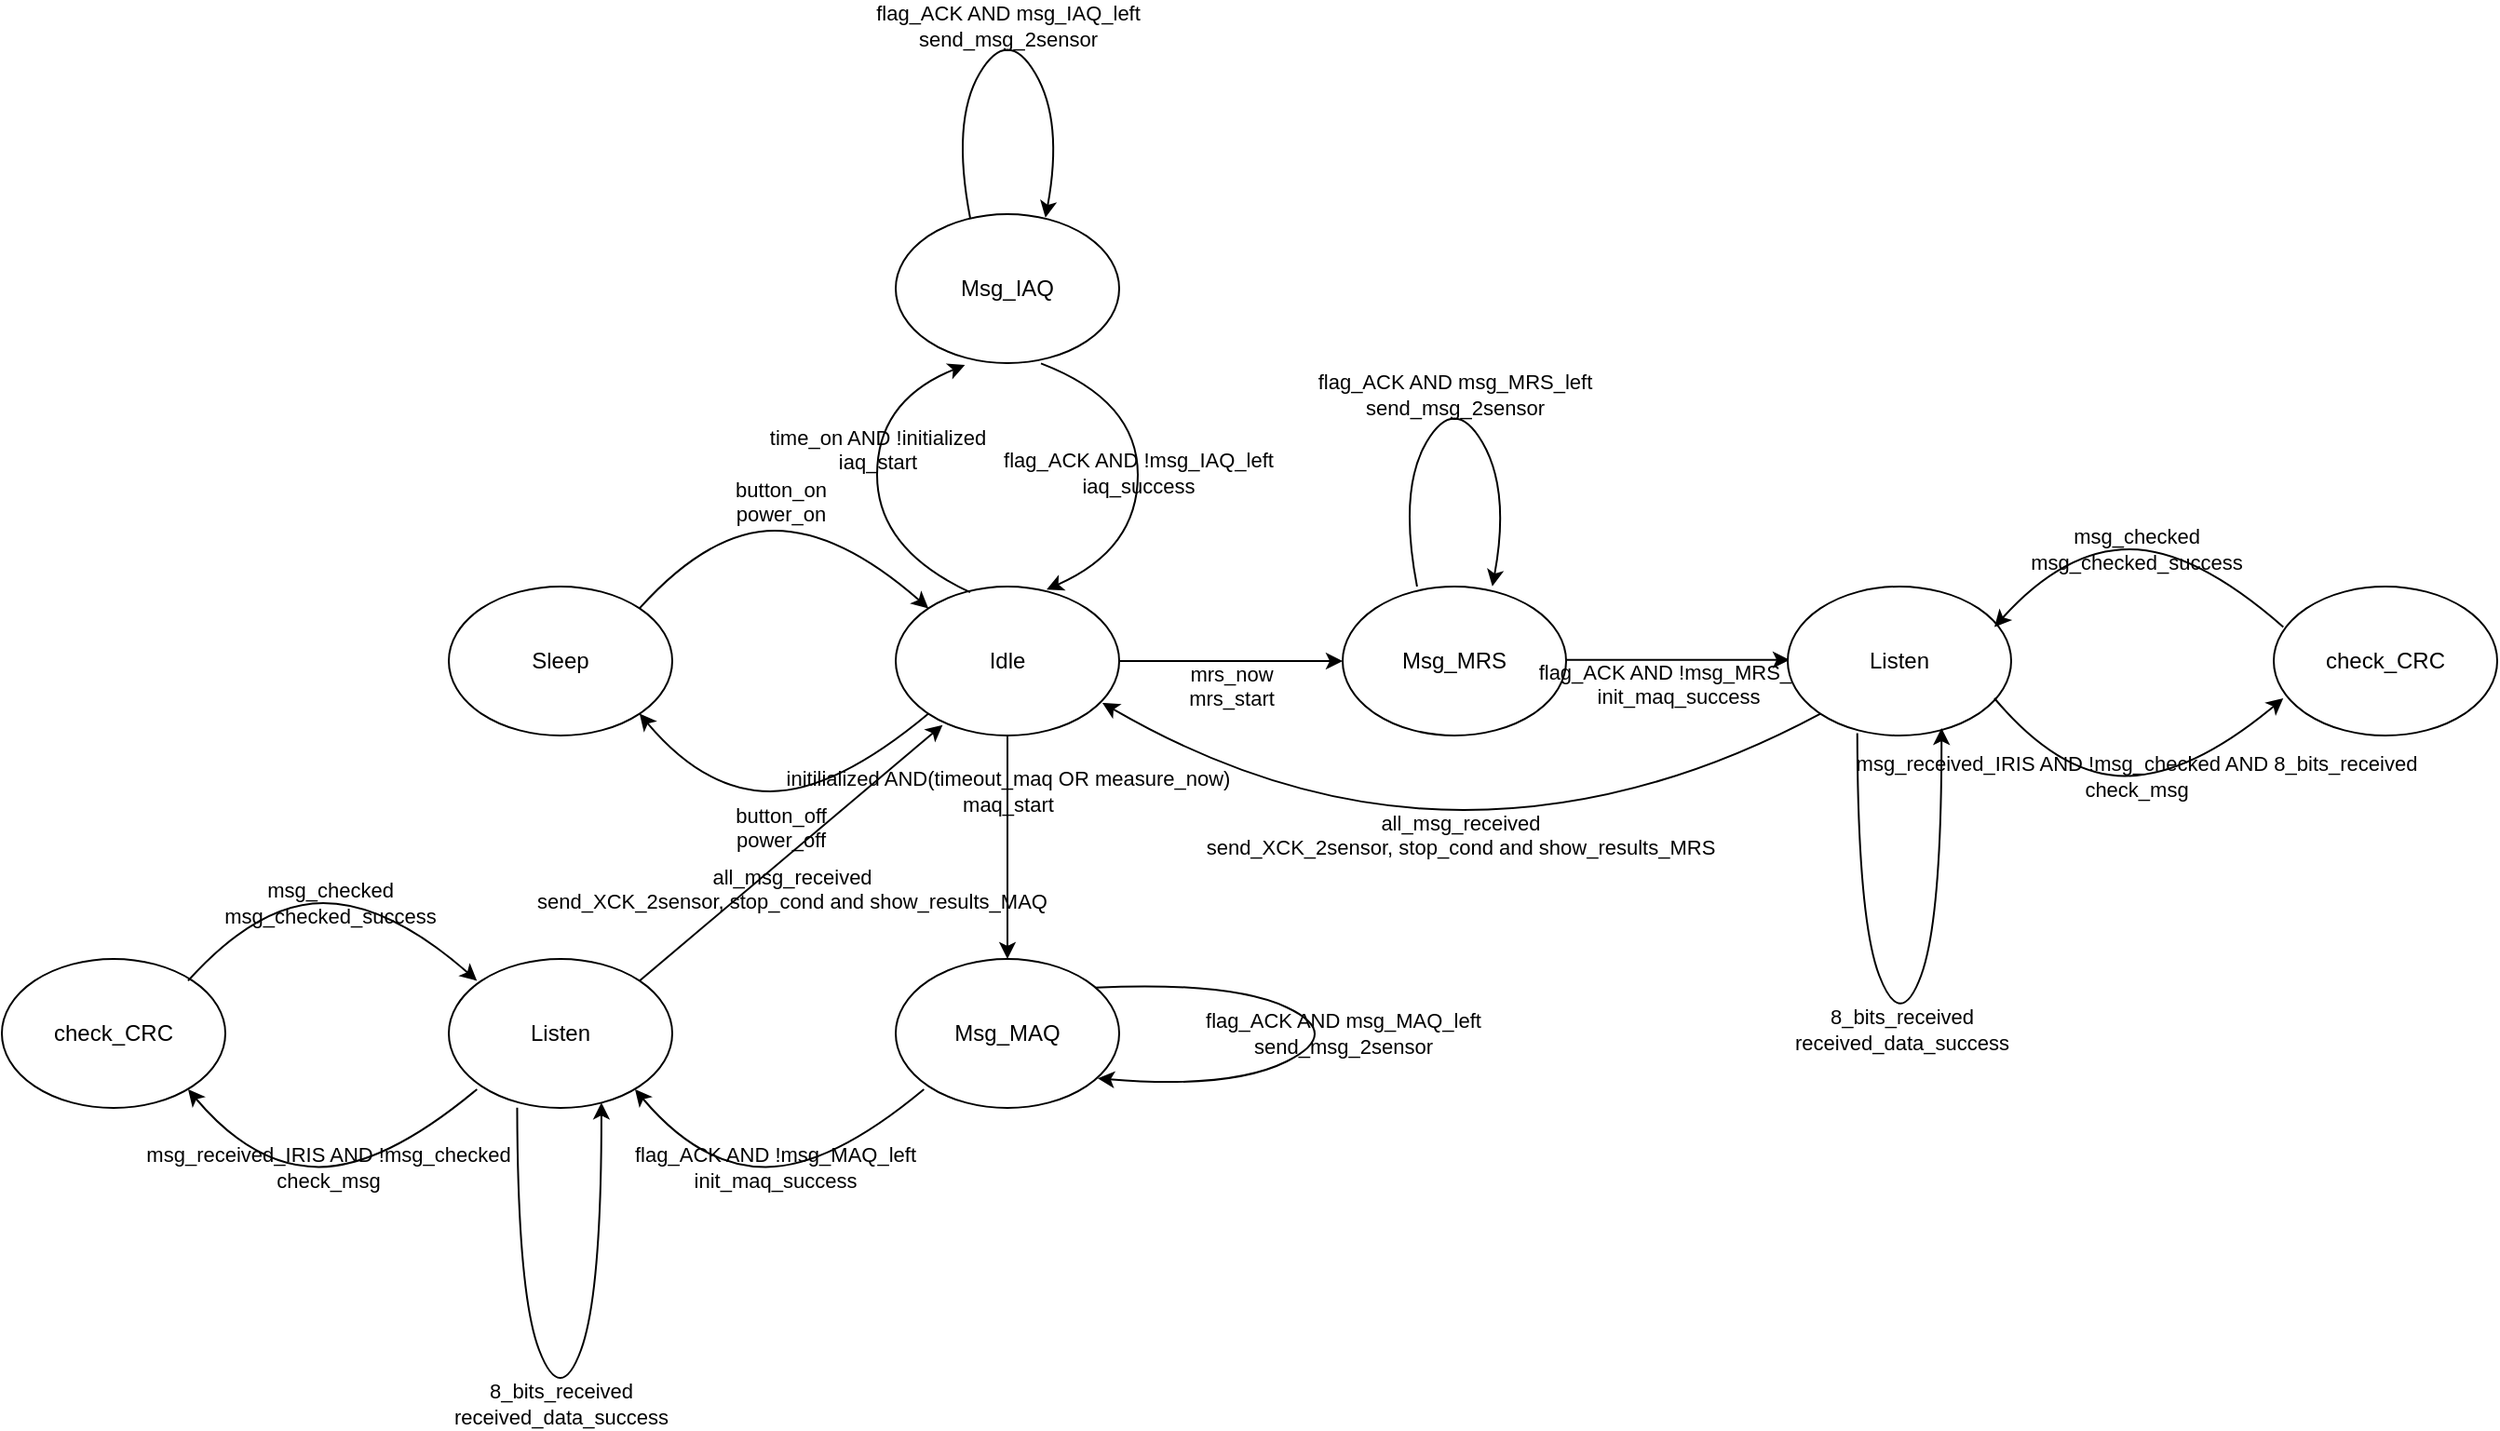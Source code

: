 <mxfile version="13.0.9" type="google"><diagram id="xmG_391eicdIHBzz3NUD" name="Page-1"><mxGraphModel dx="1609" dy="738" grid="1" gridSize="10" guides="1" tooltips="1" connect="1" arrows="1" fold="1" page="1" pageScale="1" pageWidth="827" pageHeight="1169" math="0" shadow="0"><root><mxCell id="0"/><mxCell id="1" parent="0"/><mxCell id="2yx_JrIx052W6-UXu50i-2" value="Sleep" style="ellipse;whiteSpace=wrap;html=1;" parent="1" vertex="1"><mxGeometry x="80" y="320" width="120" height="80" as="geometry"/></mxCell><mxCell id="2yx_JrIx052W6-UXu50i-3" value="Idle" style="ellipse;whiteSpace=wrap;html=1;" parent="1" vertex="1"><mxGeometry x="320" y="320" width="120" height="80" as="geometry"/></mxCell><mxCell id="2yx_JrIx052W6-UXu50i-6" value="button_on&lt;br&gt;power_on" style="curved=1;endArrow=classic;html=1;exitX=1;exitY=0;exitDx=0;exitDy=0;entryX=0;entryY=0;entryDx=0;entryDy=0;verticalAlign=bottom;labelBackgroundColor=none;" parent="1" source="2yx_JrIx052W6-UXu50i-2" target="2yx_JrIx052W6-UXu50i-3" edge="1"><mxGeometry width="50" height="50" relative="1" as="geometry"><mxPoint x="210" y="290" as="sourcePoint"/><mxPoint x="260" y="240" as="targetPoint"/><Array as="points"><mxPoint x="220" y="290"/><mxPoint x="290" y="290"/></Array></mxGeometry></mxCell><mxCell id="2yx_JrIx052W6-UXu50i-7" value="button_off&lt;br&gt;power_off" style="curved=1;endArrow=classic;html=1;exitX=0;exitY=1;exitDx=0;exitDy=0;entryX=1;entryY=1;entryDx=0;entryDy=0;verticalAlign=top;labelBackgroundColor=none;" parent="1" source="2yx_JrIx052W6-UXu50i-3" target="2yx_JrIx052W6-UXu50i-2" edge="1"><mxGeometry width="50" height="50" relative="1" as="geometry"><mxPoint x="335.144" y="471.716" as="sourcePoint"/><mxPoint x="179.996" y="471.716" as="targetPoint"/><Array as="points"><mxPoint x="287.57" y="430"/><mxPoint x="217.57" y="430"/></Array></mxGeometry></mxCell><mxCell id="2yx_JrIx052W6-UXu50i-8" value="Msg_IAQ" style="ellipse;whiteSpace=wrap;html=1;" parent="1" vertex="1"><mxGeometry x="320" y="120" width="120" height="80" as="geometry"/></mxCell><mxCell id="2yx_JrIx052W6-UXu50i-10" value="time_on AND !initialized&lt;br&gt;iaq_start" style="curved=1;endArrow=classic;html=1;exitX=0.333;exitY=0.038;exitDx=0;exitDy=0;exitPerimeter=0;entryX=0.31;entryY=1.013;entryDx=0;entryDy=0;entryPerimeter=0;verticalAlign=bottom;labelBackgroundColor=none;" parent="1" source="2yx_JrIx052W6-UXu50i-3" target="2yx_JrIx052W6-UXu50i-8" edge="1"><mxGeometry width="50" height="50" relative="1" as="geometry"><mxPoint x="310" y="210" as="sourcePoint"/><mxPoint x="360" y="160" as="targetPoint"/><Array as="points"><mxPoint x="310" y="300"/><mxPoint x="310" y="220"/></Array></mxGeometry></mxCell><mxCell id="2yx_JrIx052W6-UXu50i-11" value="flag_ACK AND !msg_IAQ_left&lt;br&gt;iaq_success" style="curved=1;endArrow=classic;html=1;exitX=0.65;exitY=1.002;exitDx=0;exitDy=0;exitPerimeter=0;entryX=0.675;entryY=0.02;entryDx=0;entryDy=0;entryPerimeter=0;labelBackgroundColor=none;" parent="1" source="2yx_JrIx052W6-UXu50i-8" target="2yx_JrIx052W6-UXu50i-3" edge="1"><mxGeometry width="50" height="50" relative="1" as="geometry"><mxPoint x="401.02" y="200.0" as="sourcePoint"/><mxPoint x="404.98" y="324.0" as="targetPoint"/><Array as="points"><mxPoint x="450" y="220"/><mxPoint x="450" y="300"/></Array></mxGeometry></mxCell><mxCell id="2yx_JrIx052W6-UXu50i-12" value="flag_ACK AND msg_IAQ_left&lt;br&gt;send_msg_2sensor" style="curved=1;endArrow=classic;html=1;exitX=0.333;exitY=0.038;exitDx=0;exitDy=0;exitPerimeter=0;entryX=0.67;entryY=0.024;entryDx=0;entryDy=0;entryPerimeter=0;labelBackgroundColor=none;" parent="1" target="2yx_JrIx052W6-UXu50i-8" edge="1"><mxGeometry width="50" height="50" relative="1" as="geometry"><mxPoint x="359.96" y="122.0" as="sourcePoint"/><mxPoint x="357.2" y="-2.842e-14" as="targetPoint"/><Array as="points"><mxPoint x="350" y="70"/><mxPoint x="380" y="19"/><mxPoint x="410" y="70"/></Array></mxGeometry></mxCell><mxCell id="2yx_JrIx052W6-UXu50i-14" value="Msg_MAQ" style="ellipse;whiteSpace=wrap;html=1;" parent="1" vertex="1"><mxGeometry x="320" y="520" width="120" height="80" as="geometry"/></mxCell><mxCell id="2yx_JrIx052W6-UXu50i-18" value="flag_ACK AND msg_MAQ_left&lt;br&gt;send_msg_2sensor" style="curved=1;endArrow=classic;html=1;exitX=0.894;exitY=0.192;exitDx=0;exitDy=0;labelBackgroundColor=none;entryX=0.904;entryY=0.801;entryDx=0;entryDy=0;entryPerimeter=0;exitPerimeter=0;" parent="1" source="2yx_JrIx052W6-UXu50i-14" target="2yx_JrIx052W6-UXu50i-14" edge="1"><mxGeometry width="50" height="50" relative="1" as="geometry"><mxPoint x="419.996" y="531.716" as="sourcePoint"/><mxPoint x="458" y="590" as="targetPoint"/><Array as="points"><mxPoint x="500" y="532"/><mxPoint x="560" y="560"/><mxPoint x="500" y="590"/></Array></mxGeometry></mxCell><mxCell id="2yx_JrIx052W6-UXu50i-29" value="Listen" style="ellipse;whiteSpace=wrap;html=1;" parent="1" vertex="1"><mxGeometry x="80" y="520" width="120" height="80" as="geometry"/></mxCell><mxCell id="2yx_JrIx052W6-UXu50i-30" value="check_CRC" style="ellipse;whiteSpace=wrap;html=1;" parent="1" vertex="1"><mxGeometry x="-160" y="520" width="120" height="80" as="geometry"/></mxCell><mxCell id="2yx_JrIx052W6-UXu50i-33" value="msg_received_IRIS AND !msg_checked&lt;br&gt;check_msg" style="curved=1;endArrow=classic;html=1;exitX=0;exitY=1;exitDx=0;exitDy=0;entryX=1;entryY=1;entryDx=0;entryDy=0;labelBackgroundColor=none;" parent="1" edge="1"><mxGeometry width="50" height="50" relative="1" as="geometry"><mxPoint x="95.144" y="590.004" as="sourcePoint"/><mxPoint x="-60.004" y="590.004" as="targetPoint"/><Array as="points"><mxPoint x="45.14" y="631.72"/><mxPoint x="-24.86" y="631.72"/></Array></mxGeometry></mxCell><mxCell id="2yx_JrIx052W6-UXu50i-34" value="msg_checked&lt;br&gt;msg_checked_success" style="curved=1;endArrow=classic;html=1;exitX=1;exitY=0;exitDx=0;exitDy=0;entryX=0;entryY=0;entryDx=0;entryDy=0;labelBackgroundColor=none;" parent="1" edge="1"><mxGeometry width="50" height="50" relative="1" as="geometry"><mxPoint x="-60.004" y="531.716" as="sourcePoint"/><mxPoint x="95.144" y="531.716" as="targetPoint"/><Array as="points"><mxPoint x="-22.43" y="490"/><mxPoint x="47.57" y="490"/></Array></mxGeometry></mxCell><mxCell id="2yx_JrIx052W6-UXu50i-36" value="all_msg_received&lt;br&gt;send_XCK_2sensor, stop_cond and show_results_MAQ" style="endArrow=classic;html=1;entryX=0.21;entryY=0.929;entryDx=0;entryDy=0;entryPerimeter=0;exitX=1;exitY=0;exitDx=0;exitDy=0;verticalAlign=top;labelBackgroundColor=none;" parent="1" source="2yx_JrIx052W6-UXu50i-29" target="2yx_JrIx052W6-UXu50i-3" edge="1"><mxGeometry width="50" height="50" relative="1" as="geometry"><mxPoint x="100" y="570" as="sourcePoint"/><mxPoint x="150" y="520" as="targetPoint"/></mxGeometry></mxCell><mxCell id="2yx_JrIx052W6-UXu50i-37" value="Msg_MRS" style="ellipse;whiteSpace=wrap;html=1;" parent="1" vertex="1"><mxGeometry x="560" y="320" width="120" height="80" as="geometry"/></mxCell><mxCell id="2yx_JrIx052W6-UXu50i-40" value="initilialized AND(timeout_maq OR measure_now)&lt;br&gt;maq_start" style="endArrow=classic;html=1;exitX=0.5;exitY=1;exitDx=0;exitDy=0;entryX=0.5;entryY=0;entryDx=0;entryDy=0;labelBackgroundColor=none;" parent="1" source="2yx_JrIx052W6-UXu50i-3" target="2yx_JrIx052W6-UXu50i-14" edge="1"><mxGeometry x="-0.5" width="50" height="50" relative="1" as="geometry"><mxPoint x="440" y="520" as="sourcePoint"/><mxPoint x="490" y="470" as="targetPoint"/><mxPoint as="offset"/></mxGeometry></mxCell><mxCell id="2yx_JrIx052W6-UXu50i-41" value="&lt;br&gt;&lt;br&gt;&lt;span style=&quot;font-family: &amp;quot;helvetica&amp;quot; ; font-size: 11px ; font-style: normal ; font-weight: 400 ; letter-spacing: normal ; text-align: center ; text-indent: 0px ; text-transform: none ; word-spacing: 0px ; float: none ; display: inline&quot;&gt;mrs_now&lt;/span&gt;&lt;br style=&quot;font-family: &amp;quot;helvetica&amp;quot; ; font-size: 11px ; font-style: normal ; font-weight: 400 ; letter-spacing: normal ; text-align: center ; text-indent: 0px ; text-transform: none ; word-spacing: 0px&quot;&gt;&lt;span style=&quot;font-family: &amp;quot;helvetica&amp;quot; ; font-size: 11px ; font-style: normal ; font-weight: 400 ; letter-spacing: normal ; text-align: center ; text-indent: 0px ; text-transform: none ; word-spacing: 0px ; float: none ; display: inline&quot;&gt;mrs_start&lt;/span&gt;&lt;br&gt;" style="endArrow=classic;html=1;exitX=1;exitY=0.5;exitDx=0;exitDy=0;entryX=0;entryY=0.5;entryDx=0;entryDy=0;labelBackgroundColor=none;" parent="1" source="2yx_JrIx052W6-UXu50i-3" target="2yx_JrIx052W6-UXu50i-37" edge="1"><mxGeometry width="50" height="50" relative="1" as="geometry"><mxPoint x="440" y="520" as="sourcePoint"/><mxPoint x="490" y="470" as="targetPoint"/></mxGeometry></mxCell><mxCell id="2yx_JrIx052W6-UXu50i-47" value="&lt;br&gt;&lt;br&gt;&lt;span style=&quot;font-family: &amp;#34;helvetica&amp;#34; ; font-size: 11px ; font-style: normal ; font-weight: 400 ; letter-spacing: normal ; text-align: center ; text-indent: 0px ; text-transform: none ; word-spacing: 0px ; float: none ; display: inline&quot;&gt;flag_ACK AND !msg_MRS_left&lt;/span&gt;&lt;br style=&quot;font-family: &amp;#34;helvetica&amp;#34; ; font-size: 11px ; font-style: normal ; font-weight: 400 ; letter-spacing: normal ; text-align: center ; text-indent: 0px ; text-transform: none ; word-spacing: 0px&quot;&gt;&lt;span style=&quot;font-family: &amp;#34;helvetica&amp;#34; ; font-size: 11px ; font-style: normal ; font-weight: 400 ; letter-spacing: normal ; text-align: center ; text-indent: 0px ; text-transform: none ; word-spacing: 0px ; float: none ; display: inline&quot;&gt;init_maq_success&lt;/span&gt;" style="endArrow=classic;html=1;exitX=1;exitY=0.5;exitDx=0;exitDy=0;entryX=0;entryY=0.5;entryDx=0;entryDy=0;labelBackgroundColor=none;" parent="1" edge="1"><mxGeometry width="50" height="50" relative="1" as="geometry"><mxPoint x="680.0" y="359.41" as="sourcePoint"/><mxPoint x="800.0" y="359.41" as="targetPoint"/></mxGeometry></mxCell><mxCell id="2yx_JrIx052W6-UXu50i-53" value="Listen" style="ellipse;whiteSpace=wrap;html=1;" parent="1" vertex="1"><mxGeometry x="799" y="320" width="120" height="80" as="geometry"/></mxCell><mxCell id="y63Z1V604zQ70VEAd2-p-1" value="&lt;span style=&quot;font-family: &amp;#34;helvetica&amp;#34;&quot;&gt;flag_ACK AND msg_MRS_left&lt;/span&gt;&lt;br style=&quot;font-family: &amp;#34;helvetica&amp;#34;&quot;&gt;&lt;span style=&quot;font-family: &amp;#34;helvetica&amp;#34;&quot;&gt;send_msg_2sensor&lt;/span&gt;" style="curved=1;endArrow=classic;html=1;exitX=0.333;exitY=0.038;exitDx=0;exitDy=0;exitPerimeter=0;entryX=0.67;entryY=0.024;entryDx=0;entryDy=0;entryPerimeter=0;labelBackgroundColor=none;" parent="1" edge="1"><mxGeometry width="50" height="50" relative="1" as="geometry"><mxPoint x="599.96" y="320" as="sourcePoint"/><mxPoint x="640.4" y="319.92" as="targetPoint"/><Array as="points"><mxPoint x="590" y="268"/><mxPoint x="620" y="217"/><mxPoint x="650" y="268"/></Array></mxGeometry></mxCell><mxCell id="y63Z1V604zQ70VEAd2-p-7" value="flag_ACK AND !msg_MAQ_left&lt;br&gt;init_maq_success" style="curved=1;endArrow=classic;html=1;exitX=0;exitY=1;exitDx=0;exitDy=0;entryX=1;entryY=1;entryDx=0;entryDy=0;labelBackgroundColor=none;" parent="1" edge="1"><mxGeometry width="50" height="50" relative="1" as="geometry"><mxPoint x="335.144" y="590.004" as="sourcePoint"/><mxPoint x="179.996" y="590.004" as="targetPoint"/><Array as="points"><mxPoint x="285.14" y="631.72"/><mxPoint x="215.14" y="631.72"/></Array></mxGeometry></mxCell><mxCell id="y63Z1V604zQ70VEAd2-p-8" value="8_bits_received&lt;br&gt;received_data_success" style="curved=1;endArrow=classic;html=1;entryX=0.683;entryY=0.964;entryDx=0;entryDy=0;entryPerimeter=0;exitX=0.306;exitY=0.999;exitDx=0;exitDy=0;exitPerimeter=0;" parent="1" source="2yx_JrIx052W6-UXu50i-29" target="2yx_JrIx052W6-UXu50i-29" edge="1"><mxGeometry width="50" height="50" relative="1" as="geometry"><mxPoint x="110" y="730" as="sourcePoint"/><mxPoint x="160" y="680" as="targetPoint"/><Array as="points"><mxPoint x="117" y="700"/><mxPoint x="140" y="760"/><mxPoint x="162" y="700"/></Array></mxGeometry></mxCell><mxCell id="y63Z1V604zQ70VEAd2-p-10" value="8_bits_received&lt;br&gt;received_data_success" style="curved=1;endArrow=classic;html=1;entryX=0.683;entryY=0.964;entryDx=0;entryDy=0;entryPerimeter=0;exitX=0.306;exitY=0.999;exitDx=0;exitDy=0;exitPerimeter=0;" parent="1" edge="1"><mxGeometry width="50" height="50" relative="1" as="geometry"><mxPoint x="836.36" y="398.8" as="sourcePoint"/><mxPoint x="881.6" y="396.0" as="targetPoint"/><Array as="points"><mxPoint x="836.64" y="498.88"/><mxPoint x="859.64" y="558.88"/><mxPoint x="881.64" y="498.88"/></Array></mxGeometry></mxCell><mxCell id="y63Z1V604zQ70VEAd2-p-11" value="msg_checked&lt;br&gt;msg_checked_success" style="curved=1;endArrow=classic;html=1;exitX=1;exitY=0;exitDx=0;exitDy=0;entryX=0;entryY=0;entryDx=0;entryDy=0;labelBackgroundColor=none;" parent="1" edge="1"><mxGeometry width="50" height="50" relative="1" as="geometry"><mxPoint x="1065.144" y="341.716" as="sourcePoint"/><mxPoint x="909.996" y="341.716" as="targetPoint"/><Array as="points"><mxPoint x="1017.57" y="300"/><mxPoint x="947.57" y="300"/></Array></mxGeometry></mxCell><mxCell id="y63Z1V604zQ70VEAd2-p-12" value="msg_received_IRIS AND !msg_checked AND 8_bits_received&lt;br&gt;check_msg" style="curved=1;endArrow=classic;html=1;exitX=0;exitY=1;exitDx=0;exitDy=0;entryX=1;entryY=1;entryDx=0;entryDy=0;labelBackgroundColor=none;" parent="1" edge="1"><mxGeometry width="50" height="50" relative="1" as="geometry"><mxPoint x="909.996" y="380.004" as="sourcePoint"/><mxPoint x="1065.144" y="380.004" as="targetPoint"/><Array as="points"><mxPoint x="945.14" y="421.72"/><mxPoint x="1015.14" y="421.72"/></Array></mxGeometry></mxCell><mxCell id="y63Z1V604zQ70VEAd2-p-13" value="check_CRC" style="ellipse;whiteSpace=wrap;html=1;" parent="1" vertex="1"><mxGeometry x="1060" y="320" width="120" height="80" as="geometry"/></mxCell><mxCell id="y63Z1V604zQ70VEAd2-p-14" value="&lt;br&gt;&lt;br&gt;&lt;span style=&quot;font-family: &amp;#34;helvetica&amp;#34; ; font-size: 11px ; font-style: normal ; font-weight: 400 ; letter-spacing: normal ; text-align: center ; text-indent: 0px ; text-transform: none ; word-spacing: 0px ; float: none ; display: inline&quot;&gt;all_msg_received&lt;/span&gt;&lt;br style=&quot;font-family: &amp;#34;helvetica&amp;#34; ; font-size: 11px ; font-style: normal ; font-weight: 400 ; letter-spacing: normal ; text-align: center ; text-indent: 0px ; text-transform: none ; word-spacing: 0px&quot;&gt;&lt;span style=&quot;font-family: &amp;#34;helvetica&amp;#34; ; font-size: 11px ; font-style: normal ; font-weight: 400 ; letter-spacing: normal ; text-align: center ; text-indent: 0px ; text-transform: none ; word-spacing: 0px ; float: none ; display: inline&quot;&gt;send_XCK_2sensor, stop_cond and show_results_MRS&lt;/span&gt;&lt;br&gt;" style="curved=1;endArrow=classic;html=1;entryX=0.925;entryY=0.781;entryDx=0;entryDy=0;entryPerimeter=0;exitX=0;exitY=1;exitDx=0;exitDy=0;labelBackgroundColor=none;" parent="1" source="2yx_JrIx052W6-UXu50i-53" target="2yx_JrIx052W6-UXu50i-3" edge="1"><mxGeometry width="50" height="50" relative="1" as="geometry"><mxPoint x="490" y="480" as="sourcePoint"/><mxPoint x="540" y="430" as="targetPoint"/><Array as="points"><mxPoint x="720" y="440"/><mxPoint x="530" y="440"/></Array></mxGeometry></mxCell></root></mxGraphModel></diagram></mxfile>